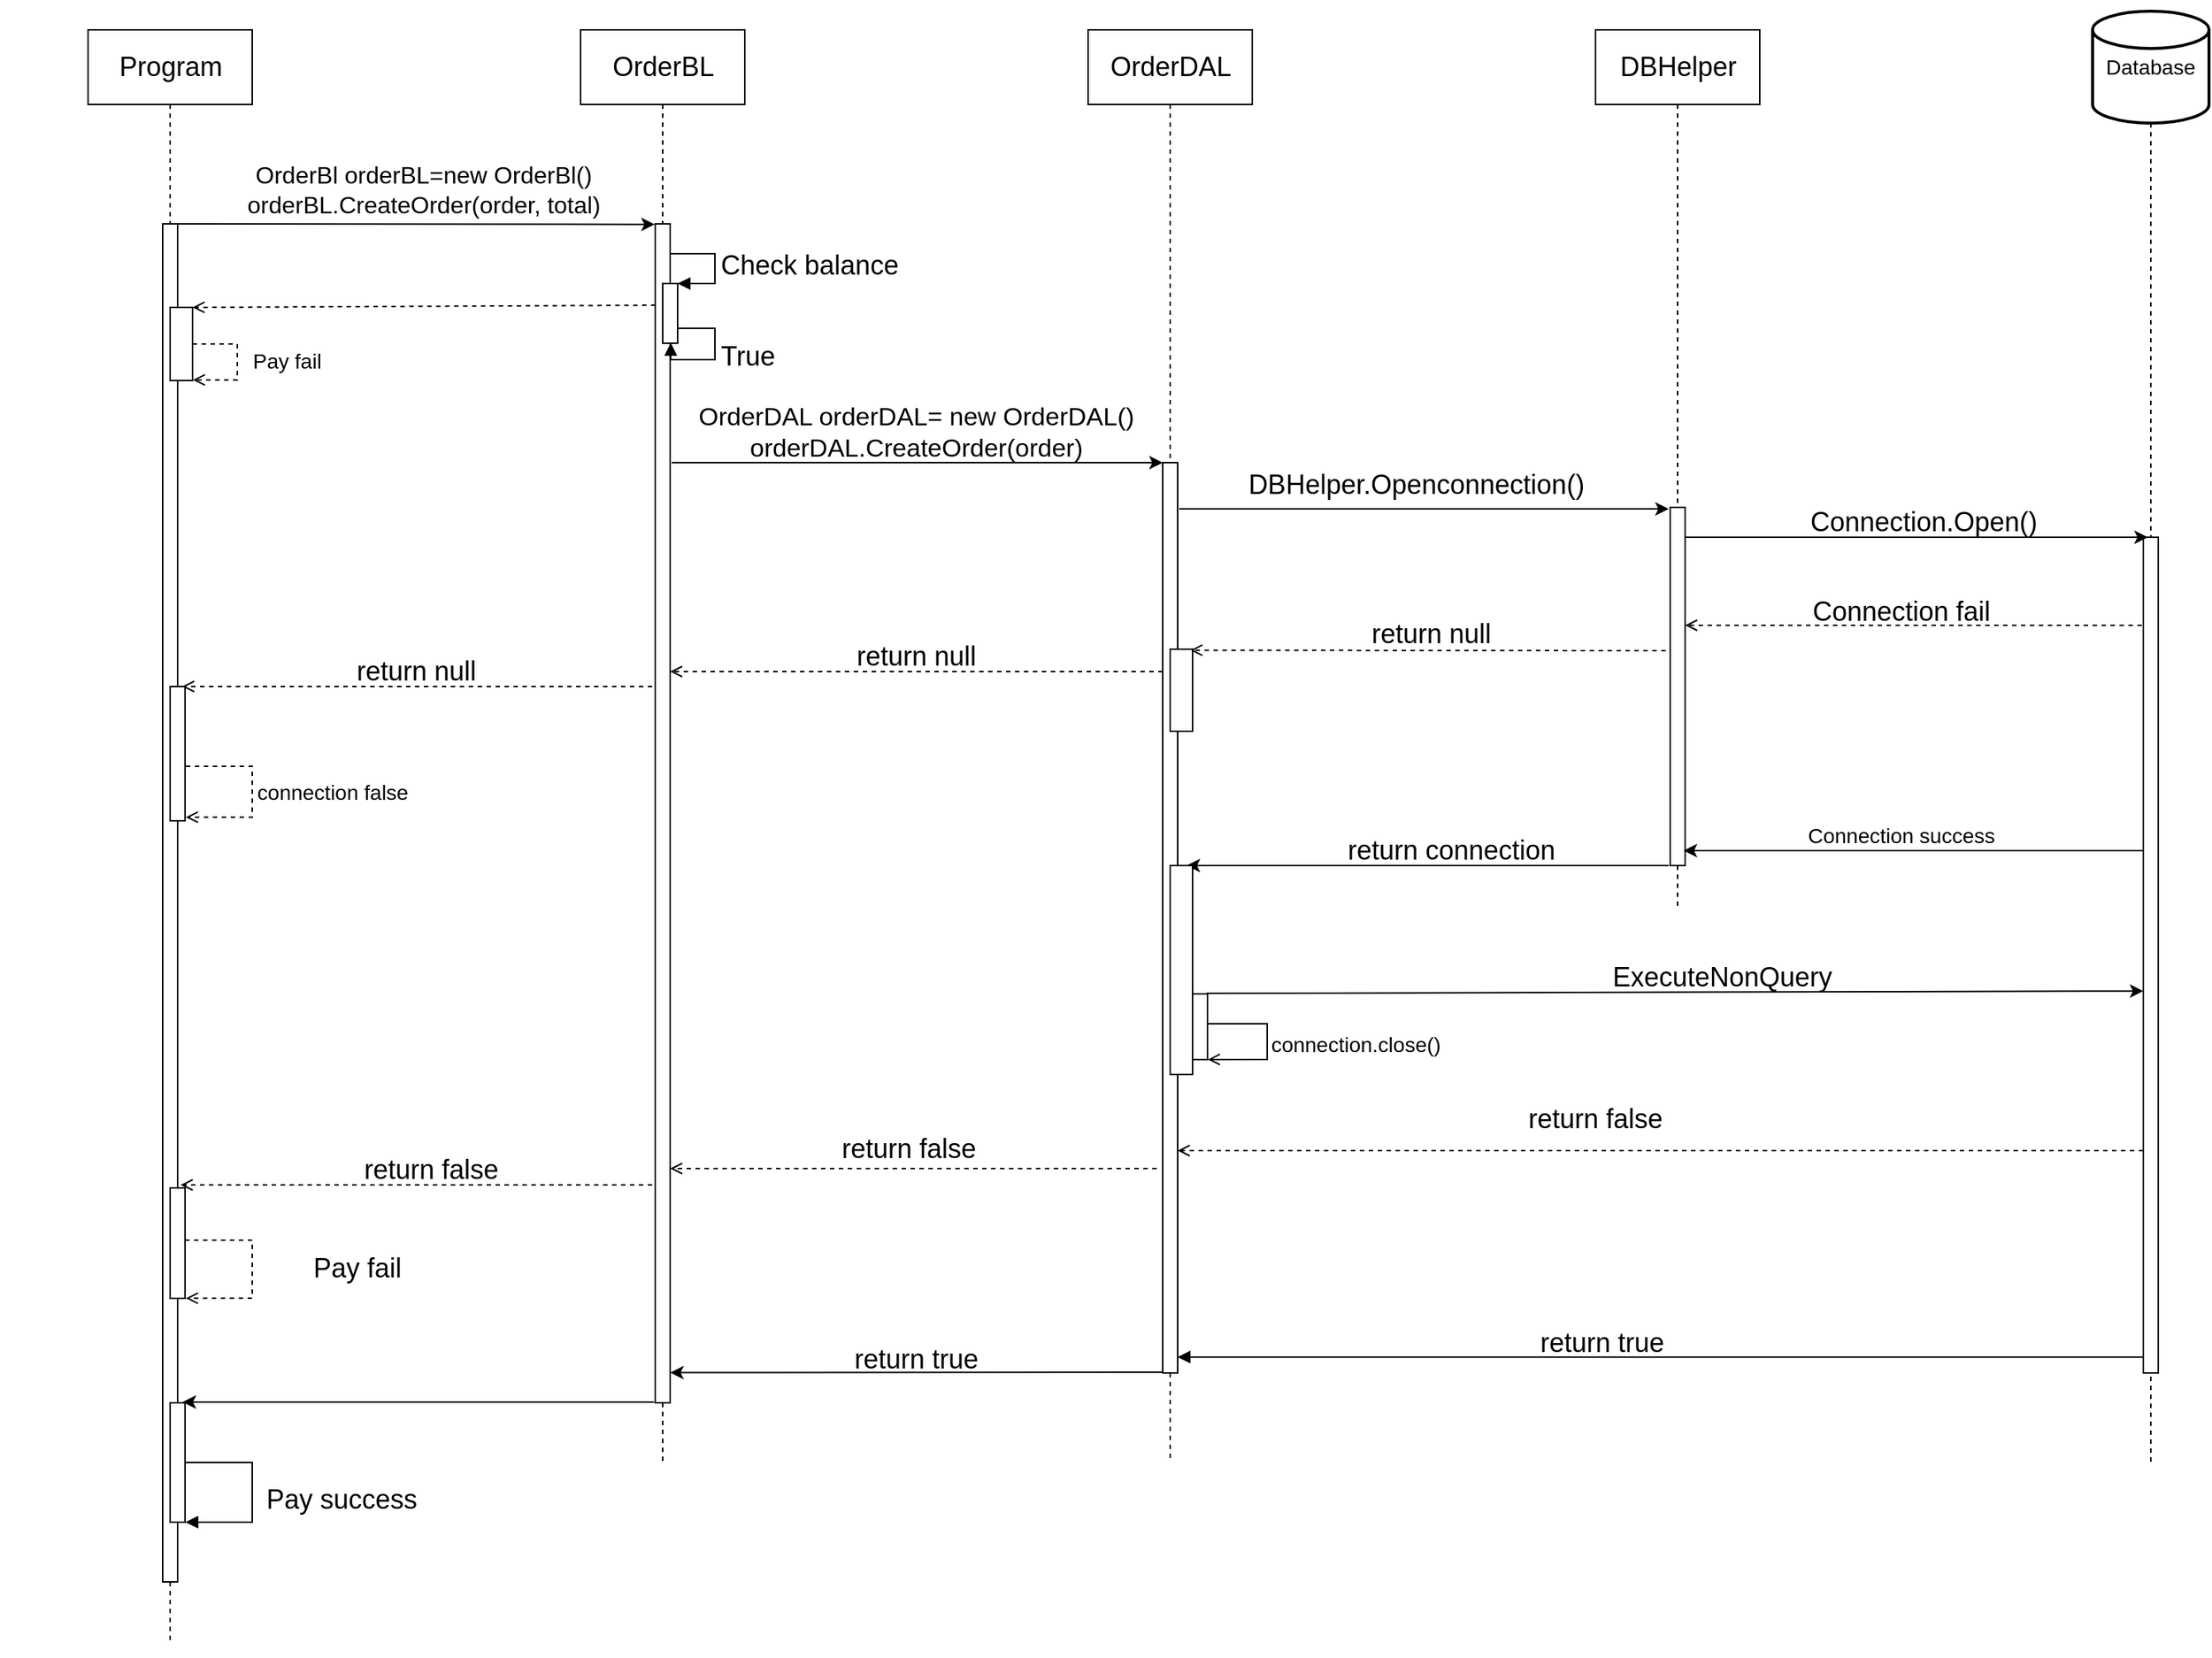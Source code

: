 <mxfile version="10.7.6" type="device"><diagram id="UgMCQ84tiWxwcM93jRrM" name="Page-1"><mxGraphModel dx="2595" dy="1975" grid="1" gridSize="10" guides="1" tooltips="1" connect="1" arrows="1" fold="1" page="1" pageScale="1" pageWidth="827" pageHeight="1169" math="0" shadow="0"><root><mxCell id="0"/><mxCell id="1" parent="0"/><mxCell id="ckSkJvY7IDxO7o5mG69A-1" value="" style="rounded=0;whiteSpace=wrap;html=1;fillColor=none;strokeColor=none;" parent="1" vertex="1"><mxGeometry x="-9" y="-140" width="1480" height="1110" as="geometry"/></mxCell><mxCell id="ckSkJvY7IDxO7o5mG69A-2" style="edgeStyle=orthogonalEdgeStyle;rounded=0;orthogonalLoop=1;jettySize=auto;html=1;dashed=1;endArrow=none;endFill=0;" parent="1" source="ckSkJvY7IDxO7o5mG69A-8" edge="1"><mxGeometry relative="1" as="geometry"><mxPoint x="105" y="960.0" as="targetPoint"/></mxGeometry></mxCell><mxCell id="ckSkJvY7IDxO7o5mG69A-3" value="&lt;font style=&quot;font-size: 18px&quot;&gt;Program&lt;/font&gt;" style="html=1;" parent="1" vertex="1"><mxGeometry x="50" y="-120" width="110" height="50" as="geometry"/></mxCell><mxCell id="ckSkJvY7IDxO7o5mG69A-4" value="&lt;font style=&quot;font-size: 18px&quot;&gt;OrderBL&lt;/font&gt;" style="html=1;" parent="1" vertex="1"><mxGeometry x="380" y="-120" width="110" height="50" as="geometry"/></mxCell><mxCell id="ckSkJvY7IDxO7o5mG69A-5" style="edgeStyle=orthogonalEdgeStyle;rounded=0;orthogonalLoop=1;jettySize=auto;html=1;dashed=1;endArrow=none;endFill=0;" parent="1" source="ckSkJvY7IDxO7o5mG69A-17" edge="1"><mxGeometry relative="1" as="geometry"><mxPoint x="775" y="840" as="targetPoint"/></mxGeometry></mxCell><mxCell id="ckSkJvY7IDxO7o5mG69A-6" value="&lt;span style=&quot;font-size: 18px&quot;&gt;OrderDAL&lt;/span&gt;" style="html=1;" parent="1" vertex="1"><mxGeometry x="720" y="-120" width="110" height="50" as="geometry"/></mxCell><mxCell id="ckSkJvY7IDxO7o5mG69A-7" value="" style="endArrow=classic;html=1;exitX=0.97;exitY=0.001;exitDx=0;exitDy=0;exitPerimeter=0;entryX=0.999;entryY=1.008;entryDx=0;entryDy=0;entryPerimeter=0;" parent="1" edge="1" target="ckSkJvY7IDxO7o5mG69A-13"><mxGeometry width="50" height="50" relative="1" as="geometry"><mxPoint x="109.705" y="9.96" as="sourcePoint"/><mxPoint x="431.0" y="10.0" as="targetPoint"/></mxGeometry></mxCell><mxCell id="ckSkJvY7IDxO7o5mG69A-8" value="" style="html=1;points=[];perimeter=orthogonalPerimeter;" parent="1" vertex="1"><mxGeometry x="100" y="10" width="10" height="910" as="geometry"/></mxCell><mxCell id="ckSkJvY7IDxO7o5mG69A-9" style="edgeStyle=orthogonalEdgeStyle;rounded=0;orthogonalLoop=1;jettySize=auto;html=1;dashed=1;endArrow=none;endFill=0;" parent="1" source="ckSkJvY7IDxO7o5mG69A-3" target="ckSkJvY7IDxO7o5mG69A-8" edge="1"><mxGeometry relative="1" as="geometry"><mxPoint x="105" y="850" as="targetPoint"/><mxPoint x="105" y="90" as="sourcePoint"/></mxGeometry></mxCell><mxCell id="ckSkJvY7IDxO7o5mG69A-10" style="edgeStyle=orthogonalEdgeStyle;rounded=0;orthogonalLoop=1;jettySize=auto;html=1;dashed=1;endArrow=none;endFill=0;" parent="1" source="ckSkJvY7IDxO7o5mG69A-11" edge="1"><mxGeometry relative="1" as="geometry"><mxPoint x="435" y="840" as="targetPoint"/></mxGeometry></mxCell><mxCell id="ckSkJvY7IDxO7o5mG69A-11" value="" style="html=1;points=[];perimeter=orthogonalPerimeter;" parent="1" vertex="1"><mxGeometry x="430" y="10" width="10" height="790" as="geometry"/></mxCell><mxCell id="ckSkJvY7IDxO7o5mG69A-12" style="edgeStyle=orthogonalEdgeStyle;rounded=0;orthogonalLoop=1;jettySize=auto;html=1;dashed=1;endArrow=none;endFill=0;" parent="1" source="ckSkJvY7IDxO7o5mG69A-4" target="ckSkJvY7IDxO7o5mG69A-11" edge="1"><mxGeometry relative="1" as="geometry"><mxPoint x="435" y="802" as="targetPoint"/><mxPoint x="435" y="90" as="sourcePoint"/></mxGeometry></mxCell><mxCell id="ckSkJvY7IDxO7o5mG69A-13" value="&lt;div style=&quot;font-size: 16px&quot;&gt;&lt;font style=&quot;font-size: 16px&quot;&gt;OrderBl orderBL=new OrderBl()&lt;/font&gt;&lt;/div&gt;&lt;div style=&quot;font-size: 16px&quot;&gt;&lt;div&gt;&lt;span&gt;orderBL&lt;/span&gt;.&lt;span&gt;CreateOrder&lt;/span&gt;(&lt;span&gt;order&lt;/span&gt;, &lt;span&gt;total&lt;/span&gt;)&lt;/div&gt;&lt;/div&gt;" style="text;html=1;strokeColor=none;fillColor=none;align=center;verticalAlign=middle;whiteSpace=wrap;rounded=0;fontSize=13;" parent="1" vertex="1"><mxGeometry x="120" y="-36" width="310" height="46" as="geometry"/></mxCell><mxCell id="ckSkJvY7IDxO7o5mG69A-14" value="" style="endArrow=classic;html=1;" parent="1" edge="1"><mxGeometry width="50" height="50" relative="1" as="geometry"><mxPoint x="441.0" y="170" as="sourcePoint"/><mxPoint x="770" y="170" as="targetPoint"/></mxGeometry></mxCell><mxCell id="ckSkJvY7IDxO7o5mG69A-15" style="edgeStyle=orthogonalEdgeStyle;rounded=0;orthogonalLoop=1;jettySize=auto;html=1;endArrow=none;endFill=0;dashed=1;" parent="1" source="ckSkJvY7IDxO7o5mG69A-16" edge="1"><mxGeometry relative="1" as="geometry"><mxPoint x="1115" y="470" as="targetPoint"/></mxGeometry></mxCell><mxCell id="ckSkJvY7IDxO7o5mG69A-16" value="&lt;font style=&quot;font-size: 18px&quot;&gt;DBHelper&lt;/font&gt;" style="html=1;" parent="1" vertex="1"><mxGeometry x="1060" y="-120" width="110" height="50" as="geometry"/></mxCell><mxCell id="ckSkJvY7IDxO7o5mG69A-17" value="" style="html=1;points=[];perimeter=orthogonalPerimeter;" parent="1" vertex="1"><mxGeometry x="770" y="170" width="10" height="610" as="geometry"/></mxCell><mxCell id="ckSkJvY7IDxO7o5mG69A-18" style="edgeStyle=orthogonalEdgeStyle;rounded=0;orthogonalLoop=1;jettySize=auto;html=1;dashed=1;endArrow=none;endFill=0;" parent="1" source="ckSkJvY7IDxO7o5mG69A-6" target="ckSkJvY7IDxO7o5mG69A-17" edge="1"><mxGeometry relative="1" as="geometry"><mxPoint x="775" y="840" as="targetPoint"/><mxPoint x="775" y="90" as="sourcePoint"/></mxGeometry></mxCell><mxCell id="ckSkJvY7IDxO7o5mG69A-19" value="&lt;div style=&quot;font-size: 17px&quot;&gt;&lt;font style=&quot;font-size: 17px&quot;&gt;OrderDAL orderDAL= new OrderDAL()&lt;/font&gt;&lt;/div&gt;&lt;div style=&quot;font-size: 17px&quot;&gt;&lt;font style=&quot;font-size: 17px&quot;&gt;&lt;font style=&quot;font-size: 17px&quot;&gt;orderDAL.&lt;span&gt;CreateOrder&lt;/span&gt;&lt;/font&gt;(order)&lt;/font&gt;&lt;/div&gt;" style="text;html=1;strokeColor=none;fillColor=none;align=center;verticalAlign=middle;whiteSpace=wrap;rounded=0;fontSize=13;" parent="1" vertex="1"><mxGeometry x="430" y="130" width="350" height="40" as="geometry"/></mxCell><mxCell id="ckSkJvY7IDxO7o5mG69A-20" value="" style="html=1;points=[];perimeter=orthogonalPerimeter;" parent="1" vertex="1"><mxGeometry x="1110" y="200" width="10" height="240" as="geometry"/></mxCell><mxCell id="ckSkJvY7IDxO7o5mG69A-21" value="" style="endArrow=classic;html=1;entryX=-0.2;entryY=0.004;entryDx=0;entryDy=0;entryPerimeter=0;" parent="1" edge="1"><mxGeometry width="50" height="50" relative="1" as="geometry"><mxPoint x="781.0" y="201" as="sourcePoint"/><mxPoint x="1109" y="201" as="targetPoint"/></mxGeometry></mxCell><mxCell id="ckSkJvY7IDxO7o5mG69A-22" value="&lt;font style=&quot;font-size: 18px&quot;&gt;DBHelper.Openconnection()&lt;/font&gt;" style="text;html=1;strokeColor=none;fillColor=none;align=center;verticalAlign=middle;whiteSpace=wrap;rounded=0;" parent="1" vertex="1"><mxGeometry x="800" y="170" width="280" height="30" as="geometry"/></mxCell><mxCell id="ckSkJvY7IDxO7o5mG69A-23" style="edgeStyle=orthogonalEdgeStyle;rounded=0;orthogonalLoop=1;jettySize=auto;html=1;endArrow=none;endFill=0;dashed=1;" parent="1" source="ckSkJvY7IDxO7o5mG69A-24" edge="1"><mxGeometry relative="1" as="geometry"><mxPoint x="1432" y="840" as="targetPoint"/></mxGeometry></mxCell><mxCell id="ckSkJvY7IDxO7o5mG69A-24" value="&lt;font style=&quot;font-size: 14px&quot;&gt;Database&lt;/font&gt;" style="strokeWidth=2;html=1;shape=mxgraph.flowchart.database;whiteSpace=wrap;" parent="1" vertex="1"><mxGeometry x="1393" y="-132.5" width="78" height="75" as="geometry"/></mxCell><mxCell id="ckSkJvY7IDxO7o5mG69A-25" value="" style="html=1;points=[];perimeter=orthogonalPerimeter;" parent="1" vertex="1"><mxGeometry x="1427" y="220" width="10" height="560" as="geometry"/></mxCell><mxCell id="ckSkJvY7IDxO7o5mG69A-26" value="" style="endArrow=classic;html=1;" parent="1" source="ckSkJvY7IDxO7o5mG69A-20" edge="1"><mxGeometry width="50" height="50" relative="1" as="geometry"><mxPoint x="1200" y="270" as="sourcePoint"/><mxPoint x="1430.0" y="220" as="targetPoint"/></mxGeometry></mxCell><mxCell id="ckSkJvY7IDxO7o5mG69A-27" value="&lt;font style=&quot;font-size: 18px&quot;&gt;Connection.Open()&lt;/font&gt;" style="text;html=1;strokeColor=none;fillColor=none;align=center;verticalAlign=middle;whiteSpace=wrap;rounded=0;" parent="1" vertex="1"><mxGeometry x="1200" y="200" width="160" height="20" as="geometry"/></mxCell><mxCell id="ckSkJvY7IDxO7o5mG69A-28" value="" style="endArrow=open;dashed=1;html=1;exitX=-0.1;exitY=0.197;exitDx=0;exitDy=0;exitPerimeter=0;endFill=0;" parent="1" edge="1"><mxGeometry width="50" height="50" relative="1" as="geometry"><mxPoint x="1426" y="279" as="sourcePoint"/><mxPoint x="1120" y="279" as="targetPoint"/></mxGeometry></mxCell><mxCell id="ckSkJvY7IDxO7o5mG69A-29" value="&lt;font style=&quot;font-size: 18px&quot;&gt;Connection fail&lt;/font&gt;" style="text;html=1;strokeColor=none;fillColor=none;align=center;verticalAlign=middle;whiteSpace=wrap;rounded=0;" parent="1" vertex="1"><mxGeometry x="1170" y="260" width="190" height="20" as="geometry"/></mxCell><mxCell id="ckSkJvY7IDxO7o5mG69A-30" value="" style="endArrow=open;dashed=1;html=1;endFill=0;entryX=0.9;entryY=0.013;entryDx=0;entryDy=0;entryPerimeter=0;" parent="1" target="ckSkJvY7IDxO7o5mG69A-31" edge="1"><mxGeometry width="50" height="50" relative="1" as="geometry"><mxPoint x="1107" y="296" as="sourcePoint"/><mxPoint x="790" y="295" as="targetPoint"/></mxGeometry></mxCell><mxCell id="ckSkJvY7IDxO7o5mG69A-31" value="" style="html=1;points=[];perimeter=orthogonalPerimeter;" parent="1" vertex="1"><mxGeometry x="775" y="295" width="15" height="55" as="geometry"/></mxCell><mxCell id="ckSkJvY7IDxO7o5mG69A-32" value="&lt;font style=&quot;font-size: 18px&quot;&gt;return null&lt;/font&gt;" style="text;html=1;strokeColor=none;fillColor=none;align=center;verticalAlign=middle;whiteSpace=wrap;rounded=0;" parent="1" vertex="1"><mxGeometry x="850" y="275" width="200" height="20" as="geometry"/></mxCell><mxCell id="ckSkJvY7IDxO7o5mG69A-33" value="" style="endArrow=open;html=1;dashed=1;endFill=0;" parent="1" target="ckSkJvY7IDxO7o5mG69A-11" edge="1"><mxGeometry width="50" height="50" relative="1" as="geometry"><mxPoint x="770" y="310" as="sourcePoint"/><mxPoint x="600" y="310" as="targetPoint"/></mxGeometry></mxCell><mxCell id="ckSkJvY7IDxO7o5mG69A-34" value="&lt;font style=&quot;font-size: 18px&quot;&gt;return null&lt;/font&gt;" style="text;html=1;strokeColor=none;fillColor=none;align=center;verticalAlign=middle;whiteSpace=wrap;rounded=0;" parent="1" vertex="1"><mxGeometry x="505" y="290" width="200" height="20" as="geometry"/></mxCell><mxCell id="ckSkJvY7IDxO7o5mG69A-35" style="edgeStyle=orthogonalEdgeStyle;rounded=0;orthogonalLoop=1;jettySize=auto;html=1;dashed=1;endArrow=open;endFill=0;entryX=1;entryY=0.889;entryDx=0;entryDy=0;entryPerimeter=0;" parent="1" edge="1"><mxGeometry relative="1" as="geometry"><mxPoint x="115.529" y="407.588" as="targetPoint"/><Array as="points"><mxPoint x="160" y="374"/><mxPoint x="160" y="408"/></Array><mxPoint x="115.529" y="373.471" as="sourcePoint"/></mxGeometry></mxCell><mxCell id="ckSkJvY7IDxO7o5mG69A-36" value="" style="html=1;points=[];perimeter=orthogonalPerimeter;" parent="1" vertex="1"><mxGeometry x="105" y="320" width="10" height="90" as="geometry"/></mxCell><mxCell id="ckSkJvY7IDxO7o5mG69A-37" value="" style="endArrow=open;dashed=1;html=1;endFill=0;entryX=0.8;entryY=0;entryDx=0;entryDy=0;entryPerimeter=0;" parent="1" target="ckSkJvY7IDxO7o5mG69A-36" edge="1"><mxGeometry width="50" height="50" relative="1" as="geometry"><mxPoint x="428" y="320" as="sourcePoint"/><mxPoint x="113" y="330" as="targetPoint"/></mxGeometry></mxCell><mxCell id="ckSkJvY7IDxO7o5mG69A-38" value="&lt;font style=&quot;font-size: 18px&quot;&gt;return null&lt;/font&gt;" style="text;html=1;strokeColor=none;fillColor=none;align=center;verticalAlign=middle;whiteSpace=wrap;rounded=0;" parent="1" vertex="1"><mxGeometry x="170" y="300" width="200" height="20" as="geometry"/></mxCell><mxCell id="ckSkJvY7IDxO7o5mG69A-39" value="&lt;font style=&quot;font-size: 14px&quot;&gt;connection false&lt;/font&gt;" style="text;html=1;strokeColor=none;fillColor=none;align=center;verticalAlign=middle;whiteSpace=wrap;rounded=0;" parent="1" vertex="1"><mxGeometry x="159" y="381" width="110" height="20" as="geometry"/></mxCell><mxCell id="ckSkJvY7IDxO7o5mG69A-40" value="" style="endArrow=classic;html=1;exitX=0.1;exitY=0.719;exitDx=0;exitDy=0;exitPerimeter=0;" parent="1" edge="1"><mxGeometry width="50" height="50" relative="1" as="geometry"><mxPoint x="1427" y="430" as="sourcePoint"/><mxPoint x="1119" y="430" as="targetPoint"/></mxGeometry></mxCell><mxCell id="ckSkJvY7IDxO7o5mG69A-41" value="&lt;font style=&quot;font-size: 14px&quot;&gt;Connection success&lt;/font&gt;" style="text;html=1;strokeColor=none;fillColor=none;align=center;verticalAlign=middle;whiteSpace=wrap;rounded=0;" parent="1" vertex="1"><mxGeometry x="1180" y="410" width="170" height="20" as="geometry"/></mxCell><mxCell id="ckSkJvY7IDxO7o5mG69A-42" value="" style="endArrow=classic;html=1;exitX=0;exitY=1;exitDx=0;exitDy=0;exitPerimeter=0;entryX=0.733;entryY=0;entryDx=0;entryDy=0;entryPerimeter=0;" parent="1" target="ckSkJvY7IDxO7o5mG69A-43" edge="1"><mxGeometry width="50" height="50" relative="1" as="geometry"><mxPoint x="1109" y="440" as="sourcePoint"/><mxPoint x="799" y="440" as="targetPoint"/></mxGeometry></mxCell><mxCell id="ckSkJvY7IDxO7o5mG69A-43" value="" style="html=1;points=[];perimeter=orthogonalPerimeter;" parent="1" vertex="1"><mxGeometry x="775" y="440" width="15" height="140" as="geometry"/></mxCell><mxCell id="ckSkJvY7IDxO7o5mG69A-44" style="edgeStyle=orthogonalEdgeStyle;rounded=0;orthogonalLoop=1;jettySize=auto;html=1;endArrow=open;endFill=0;" parent="1" source="ckSkJvY7IDxO7o5mG69A-45" edge="1"><mxGeometry relative="1" as="geometry"><mxPoint x="800.235" y="569.941" as="targetPoint"/><Array as="points"><mxPoint x="840" y="546"/></Array></mxGeometry></mxCell><mxCell id="ckSkJvY7IDxO7o5mG69A-45" value="" style="html=1;points=[];perimeter=orthogonalPerimeter;" parent="1" vertex="1"><mxGeometry x="790" y="526" width="10" height="44" as="geometry"/></mxCell><mxCell id="ckSkJvY7IDxO7o5mG69A-46" value="" style="endArrow=classic;html=1;exitX=0.933;exitY=-0.008;exitDx=0;exitDy=0;exitPerimeter=0;entryX=0;entryY=0.543;entryDx=0;entryDy=0;entryPerimeter=0;" parent="1" source="ckSkJvY7IDxO7o5mG69A-45" target="ckSkJvY7IDxO7o5mG69A-25" edge="1"><mxGeometry width="50" height="50" relative="1" as="geometry"><mxPoint x="900" y="540" as="sourcePoint"/><mxPoint x="1420" y="529" as="targetPoint"/></mxGeometry></mxCell><mxCell id="ckSkJvY7IDxO7o5mG69A-47" value="&lt;font style=&quot;font-size: 18px&quot;&gt;ExecuteNonQuery&lt;/font&gt;" style="text;html=1;strokeColor=none;fillColor=none;align=center;verticalAlign=middle;whiteSpace=wrap;rounded=0;" parent="1" vertex="1"><mxGeometry x="1100" y="505" width="90" height="20" as="geometry"/></mxCell><mxCell id="ckSkJvY7IDxO7o5mG69A-48" value="&lt;font style=&quot;font-size: 14px&quot;&gt;connection.close()&lt;/font&gt;" style="text;html=1;strokeColor=none;fillColor=none;align=center;verticalAlign=middle;whiteSpace=wrap;rounded=0;" parent="1" vertex="1"><mxGeometry x="842" y="550" width="115" height="20" as="geometry"/></mxCell><mxCell id="ckSkJvY7IDxO7o5mG69A-49" value="" style="endArrow=open;html=1;exitX=0.3;exitY=0.816;exitDx=0;exitDy=0;exitPerimeter=0;dashed=1;endFill=0;" parent="1" edge="1"><mxGeometry width="50" height="50" relative="1" as="geometry"><mxPoint x="1427" y="631" as="sourcePoint"/><mxPoint x="780" y="631" as="targetPoint"/></mxGeometry></mxCell><mxCell id="ckSkJvY7IDxO7o5mG69A-50" value="" style="endArrow=open;html=1;dashed=1;endFill=0;" parent="1" edge="1"><mxGeometry width="50" height="50" relative="1" as="geometry"><mxPoint x="766.0" y="643" as="sourcePoint"/><mxPoint x="440" y="643" as="targetPoint"/></mxGeometry></mxCell><mxCell id="ckSkJvY7IDxO7o5mG69A-51" value="&lt;font style=&quot;font-size: 18px&quot;&gt;return false&lt;/font&gt;" style="text;html=1;strokeColor=none;fillColor=none;align=center;verticalAlign=middle;whiteSpace=wrap;rounded=0;" parent="1" vertex="1"><mxGeometry x="1010" y="600" width="100" height="20" as="geometry"/></mxCell><mxCell id="ckSkJvY7IDxO7o5mG69A-52" value="&lt;font style=&quot;font-size: 18px&quot;&gt;return false&lt;/font&gt;" style="text;html=1;strokeColor=none;fillColor=none;align=center;verticalAlign=middle;whiteSpace=wrap;rounded=0;" parent="1" vertex="1"><mxGeometry x="500" y="620" width="200" height="20" as="geometry"/></mxCell><mxCell id="ckSkJvY7IDxO7o5mG69A-53" style="edgeStyle=orthogonalEdgeStyle;rounded=0;orthogonalLoop=1;jettySize=auto;html=1;dashed=1;endArrow=open;endFill=0;" parent="1" source="ckSkJvY7IDxO7o5mG69A-54" edge="1"><mxGeometry relative="1" as="geometry"><mxPoint x="115.529" y="729.941" as="targetPoint"/><Array as="points"><mxPoint x="160" y="691"/><mxPoint x="160" y="730"/></Array></mxGeometry></mxCell><mxCell id="ckSkJvY7IDxO7o5mG69A-54" value="" style="html=1;points=[];perimeter=orthogonalPerimeter;" parent="1" vertex="1"><mxGeometry x="105" y="656" width="10" height="74" as="geometry"/></mxCell><mxCell id="ckSkJvY7IDxO7o5mG69A-55" value="" style="endArrow=open;html=1;dashed=1;endFill=0;exitX=-0.4;exitY=0.767;exitDx=0;exitDy=0;exitPerimeter=0;entryX=1;entryY=0.764;entryDx=0;entryDy=0;entryPerimeter=0;" parent="1" edge="1"><mxGeometry width="50" height="50" relative="1" as="geometry"><mxPoint x="428" y="654" as="sourcePoint"/><mxPoint x="112" y="654" as="targetPoint"/></mxGeometry></mxCell><mxCell id="ckSkJvY7IDxO7o5mG69A-56" value="&lt;font style=&quot;font-size: 18px&quot;&gt;return false&lt;/font&gt;" style="text;html=1;strokeColor=none;fillColor=none;align=center;verticalAlign=middle;whiteSpace=wrap;rounded=0;" parent="1" vertex="1"><mxGeometry x="230" y="634" width="100" height="20" as="geometry"/></mxCell><mxCell id="ckSkJvY7IDxO7o5mG69A-57" value="&lt;font style=&quot;font-size: 18px&quot;&gt;Pay fail&lt;/font&gt;" style="text;html=1;strokeColor=none;fillColor=none;align=center;verticalAlign=middle;whiteSpace=wrap;rounded=0;" parent="1" vertex="1"><mxGeometry x="169.5" y="690" width="121" height="40" as="geometry"/></mxCell><mxCell id="ckSkJvY7IDxO7o5mG69A-58" value="" style="endArrow=block;html=1;exitX=0.006;exitY=0.832;exitDx=0;exitDy=0;exitPerimeter=0;entryX=1;entryY=0.842;entryDx=0;entryDy=0;entryPerimeter=0;endFill=1;" parent="1" edge="1"><mxGeometry width="50" height="50" relative="1" as="geometry"><mxPoint x="1427.059" y="769.353" as="sourcePoint"/><mxPoint x="780" y="769.353" as="targetPoint"/></mxGeometry></mxCell><mxCell id="ckSkJvY7IDxO7o5mG69A-59" value="&lt;font style=&quot;font-size: 18px&quot;&gt;return true&lt;/font&gt;" style="text;html=1;strokeColor=none;fillColor=none;align=center;verticalAlign=middle;whiteSpace=wrap;rounded=0;" parent="1" vertex="1"><mxGeometry x="1018" y="750" width="93" height="20" as="geometry"/></mxCell><mxCell id="ckSkJvY7IDxO7o5mG69A-60" value="" style="endArrow=classic;html=1;exitX=0;exitY=0.818;exitDx=0;exitDy=0;exitPerimeter=0;" parent="1" edge="1"><mxGeometry width="50" height="50" relative="1" as="geometry"><mxPoint x="769.667" y="779.5" as="sourcePoint"/><mxPoint x="440" y="779.765" as="targetPoint"/></mxGeometry></mxCell><mxCell id="ckSkJvY7IDxO7o5mG69A-61" value="&lt;font style=&quot;font-size: 18px&quot;&gt;return true&lt;/font&gt;" style="text;html=1;strokeColor=none;fillColor=none;align=center;verticalAlign=middle;whiteSpace=wrap;rounded=0;" parent="1" vertex="1"><mxGeometry x="560" y="760" width="90" height="21" as="geometry"/></mxCell><mxCell id="ckSkJvY7IDxO7o5mG69A-62" value="" style="endArrow=classic;html=1;exitX=-0.283;exitY=0.841;exitDx=0;exitDy=0;exitPerimeter=0;entryX=1.133;entryY=0.844;entryDx=0;entryDy=0;entryPerimeter=0;" parent="1" edge="1"><mxGeometry width="50" height="50" relative="1" as="geometry"><mxPoint x="429.167" y="799.5" as="sourcePoint"/><mxPoint x="113.333" y="799.5" as="targetPoint"/></mxGeometry></mxCell><mxCell id="ckSkJvY7IDxO7o5mG69A-63" style="edgeStyle=orthogonalEdgeStyle;rounded=0;orthogonalLoop=1;jettySize=auto;html=1;endArrow=block;endFill=1;entryX=1.023;entryY=1;entryDx=0;entryDy=0;entryPerimeter=0;" parent="1" source="ckSkJvY7IDxO7o5mG69A-64" target="ckSkJvY7IDxO7o5mG69A-64" edge="1"><mxGeometry relative="1" as="geometry"><mxPoint x="117" y="880" as="targetPoint"/><Array as="points"><mxPoint x="160" y="840"/><mxPoint x="160" y="880"/></Array></mxGeometry></mxCell><mxCell id="ckSkJvY7IDxO7o5mG69A-64" value="" style="html=1;points=[];perimeter=orthogonalPerimeter;" parent="1" vertex="1"><mxGeometry x="105" y="800" width="10" height="80" as="geometry"/></mxCell><mxCell id="ckSkJvY7IDxO7o5mG69A-65" value="&lt;span style=&quot;font-size: 18px&quot;&gt;Pay success&lt;/span&gt;&lt;br&gt;" style="text;html=1;strokeColor=none;fillColor=none;align=center;verticalAlign=middle;whiteSpace=wrap;rounded=0;" parent="1" vertex="1"><mxGeometry x="160" y="850" width="120" height="30" as="geometry"/></mxCell><mxCell id="ckSkJvY7IDxO7o5mG69A-66" value="&lt;font style=&quot;font-size: 18px&quot;&gt;return connection&lt;/font&gt;" style="text;html=1;strokeColor=none;fillColor=none;align=center;verticalAlign=middle;whiteSpace=wrap;rounded=0;" parent="1" vertex="1"><mxGeometry x="887" y="420" width="153" height="20" as="geometry"/></mxCell><mxCell id="ckSkJvY7IDxO7o5mG69A-67" value="" style="html=1;points=[];perimeter=orthogonalPerimeter;" parent="1" vertex="1"><mxGeometry x="435" y="50" width="10" height="40" as="geometry"/></mxCell><mxCell id="ckSkJvY7IDxO7o5mG69A-68" value="&lt;font style=&quot;font-size: 18px&quot;&gt;Check balance&lt;/font&gt;" style="edgeStyle=orthogonalEdgeStyle;html=1;align=left;spacingLeft=2;endArrow=block;rounded=0;entryX=1;entryY=0;" parent="1" target="ckSkJvY7IDxO7o5mG69A-67" edge="1"><mxGeometry relative="1" as="geometry"><mxPoint x="440" y="30" as="sourcePoint"/><Array as="points"><mxPoint x="470" y="30"/><mxPoint x="470" y="50"/></Array></mxGeometry></mxCell><mxCell id="ckSkJvY7IDxO7o5mG69A-71" value="&lt;font style=&quot;font-size: 18px&quot;&gt;True&lt;/font&gt;" style="edgeStyle=orthogonalEdgeStyle;html=1;align=left;spacingLeft=2;endArrow=block;rounded=0;entryX=1.043;entryY=0.101;entryDx=0;entryDy=0;entryPerimeter=0;" parent="1" target="ckSkJvY7IDxO7o5mG69A-11" edge="1"><mxGeometry relative="1" as="geometry"><mxPoint x="445" y="80" as="sourcePoint"/><Array as="points"><mxPoint x="470" y="80"/><mxPoint x="470" y="101"/></Array><mxPoint x="445.087" y="100.087" as="targetPoint"/></mxGeometry></mxCell><mxCell id="ckSkJvY7IDxO7o5mG69A-74" style="edgeStyle=orthogonalEdgeStyle;rounded=0;orthogonalLoop=1;jettySize=auto;html=1;endArrow=open;endFill=0;dashed=1;" parent="1" source="ckSkJvY7IDxO7o5mG69A-75" edge="1"><mxGeometry relative="1" as="geometry"><mxPoint x="120.207" y="114.586" as="targetPoint"/><Array as="points"><mxPoint x="150" y="91"/></Array></mxGeometry></mxCell><mxCell id="ckSkJvY7IDxO7o5mG69A-75" value="" style="html=1;points=[];perimeter=orthogonalPerimeter;" parent="1" vertex="1"><mxGeometry x="105" y="66" width="15" height="49" as="geometry"/></mxCell><mxCell id="ckSkJvY7IDxO7o5mG69A-76" value="" style="endArrow=open;html=1;dashed=1;endFill=0;exitX=0.02;exitY=0.069;exitDx=0;exitDy=0;exitPerimeter=0;" parent="1" edge="1" source="ckSkJvY7IDxO7o5mG69A-11"><mxGeometry width="50" height="50" relative="1" as="geometry"><mxPoint x="414" y="66" as="sourcePoint"/><mxPoint x="120" y="66" as="targetPoint"/></mxGeometry></mxCell><mxCell id="ckSkJvY7IDxO7o5mG69A-77" value="&lt;font style=&quot;font-size: 14px&quot;&gt;Pay fail&lt;/font&gt;" style="text;html=1;strokeColor=none;fillColor=none;align=center;verticalAlign=middle;whiteSpace=wrap;rounded=0;" parent="1" vertex="1"><mxGeometry x="151" y="91.5" width="65" height="20" as="geometry"/></mxCell></root></mxGraphModel></diagram></mxfile>